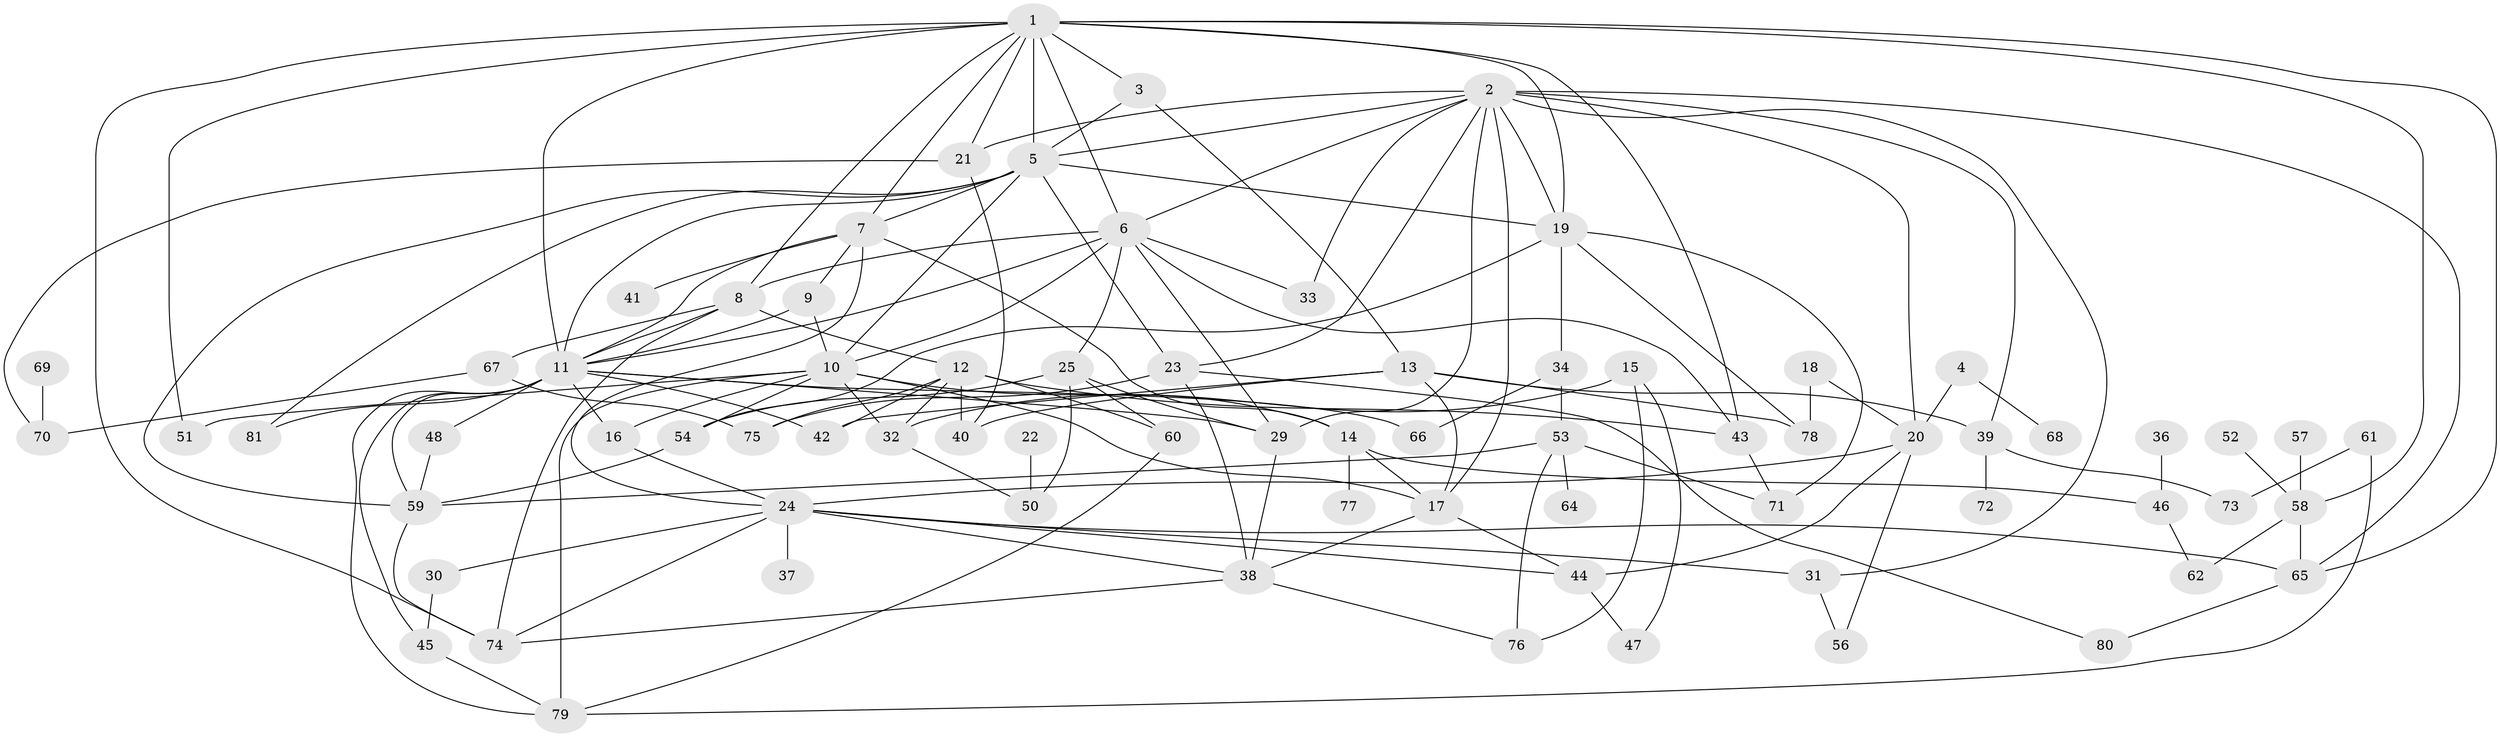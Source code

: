 // original degree distribution, {6: 0.051470588235294115, 3: 0.3014705882352941, 2: 0.16176470588235295, 4: 0.1323529411764706, 5: 0.15441176470588236, 1: 0.11764705882352941, 0: 0.058823529411764705, 7: 0.014705882352941176, 8: 0.007352941176470588}
// Generated by graph-tools (version 1.1) at 2025/48/03/04/25 22:48:20]
// undirected, 74 vertices, 149 edges
graph export_dot {
  node [color=gray90,style=filled];
  1;
  2;
  3;
  4;
  5;
  6;
  7;
  8;
  9;
  10;
  11;
  12;
  13;
  14;
  15;
  16;
  17;
  18;
  19;
  20;
  21;
  22;
  23;
  24;
  25;
  29;
  30;
  31;
  32;
  33;
  34;
  36;
  37;
  38;
  39;
  40;
  41;
  42;
  43;
  44;
  45;
  46;
  47;
  48;
  50;
  51;
  52;
  53;
  54;
  56;
  57;
  58;
  59;
  60;
  61;
  62;
  64;
  65;
  66;
  67;
  68;
  69;
  70;
  71;
  72;
  73;
  74;
  75;
  76;
  77;
  78;
  79;
  80;
  81;
  1 -- 3 [weight=1.0];
  1 -- 5 [weight=1.0];
  1 -- 6 [weight=1.0];
  1 -- 7 [weight=1.0];
  1 -- 8 [weight=1.0];
  1 -- 11 [weight=1.0];
  1 -- 19 [weight=1.0];
  1 -- 21 [weight=1.0];
  1 -- 43 [weight=1.0];
  1 -- 51 [weight=1.0];
  1 -- 58 [weight=1.0];
  1 -- 65 [weight=1.0];
  1 -- 74 [weight=1.0];
  2 -- 5 [weight=1.0];
  2 -- 6 [weight=1.0];
  2 -- 17 [weight=1.0];
  2 -- 19 [weight=1.0];
  2 -- 20 [weight=1.0];
  2 -- 21 [weight=1.0];
  2 -- 23 [weight=1.0];
  2 -- 29 [weight=1.0];
  2 -- 31 [weight=1.0];
  2 -- 33 [weight=1.0];
  2 -- 39 [weight=1.0];
  2 -- 65 [weight=1.0];
  3 -- 5 [weight=1.0];
  3 -- 13 [weight=1.0];
  4 -- 20 [weight=1.0];
  4 -- 68 [weight=1.0];
  5 -- 7 [weight=1.0];
  5 -- 10 [weight=2.0];
  5 -- 11 [weight=1.0];
  5 -- 19 [weight=2.0];
  5 -- 23 [weight=1.0];
  5 -- 59 [weight=1.0];
  5 -- 81 [weight=1.0];
  6 -- 8 [weight=1.0];
  6 -- 10 [weight=1.0];
  6 -- 11 [weight=1.0];
  6 -- 25 [weight=1.0];
  6 -- 29 [weight=1.0];
  6 -- 33 [weight=1.0];
  6 -- 43 [weight=1.0];
  7 -- 9 [weight=1.0];
  7 -- 11 [weight=1.0];
  7 -- 14 [weight=1.0];
  7 -- 24 [weight=1.0];
  7 -- 41 [weight=1.0];
  8 -- 11 [weight=1.0];
  8 -- 12 [weight=1.0];
  8 -- 67 [weight=1.0];
  8 -- 74 [weight=1.0];
  9 -- 10 [weight=1.0];
  9 -- 11 [weight=1.0];
  10 -- 14 [weight=1.0];
  10 -- 16 [weight=2.0];
  10 -- 17 [weight=1.0];
  10 -- 32 [weight=1.0];
  10 -- 51 [weight=1.0];
  10 -- 54 [weight=1.0];
  10 -- 79 [weight=1.0];
  11 -- 16 [weight=1.0];
  11 -- 29 [weight=1.0];
  11 -- 42 [weight=1.0];
  11 -- 45 [weight=1.0];
  11 -- 48 [weight=1.0];
  11 -- 59 [weight=1.0];
  11 -- 66 [weight=1.0];
  11 -- 79 [weight=1.0];
  11 -- 81 [weight=2.0];
  12 -- 32 [weight=1.0];
  12 -- 40 [weight=2.0];
  12 -- 42 [weight=1.0];
  12 -- 43 [weight=1.0];
  12 -- 60 [weight=1.0];
  12 -- 75 [weight=1.0];
  13 -- 17 [weight=1.0];
  13 -- 39 [weight=1.0];
  13 -- 40 [weight=1.0];
  13 -- 42 [weight=1.0];
  13 -- 78 [weight=1.0];
  14 -- 17 [weight=1.0];
  14 -- 46 [weight=1.0];
  14 -- 77 [weight=1.0];
  15 -- 32 [weight=1.0];
  15 -- 47 [weight=1.0];
  15 -- 76 [weight=1.0];
  16 -- 24 [weight=2.0];
  17 -- 38 [weight=1.0];
  17 -- 44 [weight=1.0];
  18 -- 20 [weight=1.0];
  18 -- 78 [weight=1.0];
  19 -- 34 [weight=1.0];
  19 -- 54 [weight=1.0];
  19 -- 71 [weight=1.0];
  19 -- 78 [weight=1.0];
  20 -- 24 [weight=1.0];
  20 -- 44 [weight=1.0];
  20 -- 56 [weight=1.0];
  21 -- 40 [weight=1.0];
  21 -- 70 [weight=1.0];
  22 -- 50 [weight=1.0];
  23 -- 38 [weight=1.0];
  23 -- 75 [weight=1.0];
  23 -- 80 [weight=1.0];
  24 -- 30 [weight=1.0];
  24 -- 31 [weight=1.0];
  24 -- 37 [weight=1.0];
  24 -- 38 [weight=1.0];
  24 -- 44 [weight=1.0];
  24 -- 65 [weight=1.0];
  24 -- 74 [weight=1.0];
  25 -- 29 [weight=1.0];
  25 -- 50 [weight=1.0];
  25 -- 54 [weight=1.0];
  25 -- 60 [weight=1.0];
  29 -- 38 [weight=1.0];
  30 -- 45 [weight=1.0];
  31 -- 56 [weight=1.0];
  32 -- 50 [weight=1.0];
  34 -- 53 [weight=1.0];
  34 -- 66 [weight=1.0];
  36 -- 46 [weight=1.0];
  38 -- 74 [weight=1.0];
  38 -- 76 [weight=1.0];
  39 -- 72 [weight=1.0];
  39 -- 73 [weight=1.0];
  43 -- 71 [weight=1.0];
  44 -- 47 [weight=1.0];
  45 -- 79 [weight=1.0];
  46 -- 62 [weight=1.0];
  48 -- 59 [weight=1.0];
  52 -- 58 [weight=1.0];
  53 -- 59 [weight=1.0];
  53 -- 64 [weight=1.0];
  53 -- 71 [weight=1.0];
  53 -- 76 [weight=1.0];
  54 -- 59 [weight=1.0];
  57 -- 58 [weight=1.0];
  58 -- 62 [weight=1.0];
  58 -- 65 [weight=1.0];
  59 -- 74 [weight=1.0];
  60 -- 79 [weight=1.0];
  61 -- 73 [weight=1.0];
  61 -- 79 [weight=1.0];
  65 -- 80 [weight=1.0];
  67 -- 70 [weight=1.0];
  67 -- 75 [weight=1.0];
  69 -- 70 [weight=1.0];
}
